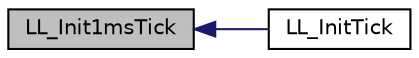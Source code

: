 digraph "LL_Init1msTick"
{
  edge [fontname="Helvetica",fontsize="10",labelfontname="Helvetica",labelfontsize="10"];
  node [fontname="Helvetica",fontsize="10",shape=record];
  rankdir="LR";
  Node1 [label="LL_Init1msTick",height=0.2,width=0.4,color="black", fillcolor="grey75", style="filled", fontcolor="black"];
  Node1 -> Node2 [dir="back",color="midnightblue",fontsize="10",style="solid",fontname="Helvetica"];
  Node2 [label="LL_InitTick",height=0.2,width=0.4,color="black", fillcolor="white", style="filled",URL="$group___u_t_i_l_s___l_l___e_f___d_e_l_a_y.html#ga170d1d651b46544daf571fb6b4e3b850",tooltip="This function configures the Cortex-M SysTick source of the time base. "];
}
